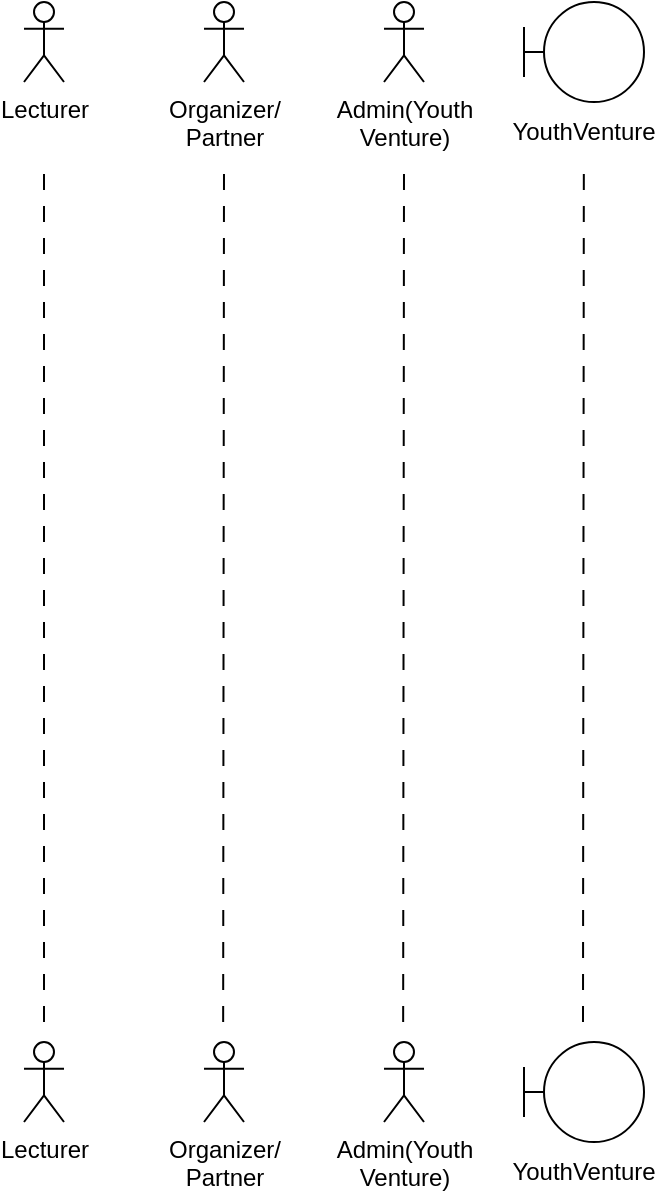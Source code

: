 <mxfile version="22.1.3" type="github">
  <diagram name="Page-1" id="wwDXL9ZGAKbMqEXQXg8f">
    <mxGraphModel dx="472" dy="804" grid="1" gridSize="10" guides="1" tooltips="1" connect="1" arrows="1" fold="1" page="1" pageScale="1" pageWidth="850" pageHeight="1100" math="0" shadow="0">
      <root>
        <mxCell id="0" />
        <mxCell id="1" parent="0" />
        <mxCell id="vezCgIkYZHL1R31hKO3_-3" value="Lecturer" style="shape=umlActor;verticalLabelPosition=bottom;verticalAlign=top;html=1;" vertex="1" parent="1">
          <mxGeometry x="40" y="80" width="20" height="40" as="geometry" />
        </mxCell>
        <mxCell id="vezCgIkYZHL1R31hKO3_-4" value="Organizer/&lt;br&gt;Partner" style="shape=umlActor;verticalLabelPosition=bottom;verticalAlign=top;html=1;" vertex="1" parent="1">
          <mxGeometry x="130" y="80" width="20" height="40" as="geometry" />
        </mxCell>
        <mxCell id="vezCgIkYZHL1R31hKO3_-5" value="Admin(Youth&lt;br&gt;Venture)" style="shape=umlActor;verticalLabelPosition=bottom;verticalAlign=top;html=1;" vertex="1" parent="1">
          <mxGeometry x="220" y="80" width="20" height="40" as="geometry" />
        </mxCell>
        <mxCell id="vezCgIkYZHL1R31hKO3_-8" value="Lecturer" style="shape=umlActor;verticalLabelPosition=bottom;verticalAlign=top;html=1;" vertex="1" parent="1">
          <mxGeometry x="40" y="600" width="20" height="40" as="geometry" />
        </mxCell>
        <mxCell id="vezCgIkYZHL1R31hKO3_-9" value="" style="endArrow=none;dashed=1;html=1;rounded=0;strokeWidth=1;dashPattern=8 8;" edge="1" parent="1">
          <mxGeometry width="50" height="50" relative="1" as="geometry">
            <mxPoint x="50" y="590" as="sourcePoint" />
            <mxPoint x="50" y="160" as="targetPoint" />
          </mxGeometry>
        </mxCell>
        <mxCell id="vezCgIkYZHL1R31hKO3_-10" value="Organizer/&lt;br&gt;Partner" style="shape=umlActor;verticalLabelPosition=bottom;verticalAlign=top;html=1;" vertex="1" parent="1">
          <mxGeometry x="130" y="600" width="20" height="40" as="geometry" />
        </mxCell>
        <mxCell id="vezCgIkYZHL1R31hKO3_-11" value="Admin(Youth&lt;br&gt;Venture)" style="shape=umlActor;verticalLabelPosition=bottom;verticalAlign=top;html=1;" vertex="1" parent="1">
          <mxGeometry x="220" y="600" width="20" height="40" as="geometry" />
        </mxCell>
        <mxCell id="vezCgIkYZHL1R31hKO3_-12" value="" style="endArrow=none;dashed=1;html=1;rounded=0;strokeWidth=1;dashPattern=8 8;" edge="1" parent="1">
          <mxGeometry width="50" height="50" relative="1" as="geometry">
            <mxPoint x="139.58" y="590" as="sourcePoint" />
            <mxPoint x="140" y="160" as="targetPoint" />
          </mxGeometry>
        </mxCell>
        <mxCell id="vezCgIkYZHL1R31hKO3_-13" value="" style="endArrow=none;dashed=1;html=1;rounded=0;strokeWidth=1;dashPattern=8 8;" edge="1" parent="1">
          <mxGeometry width="50" height="50" relative="1" as="geometry">
            <mxPoint x="229.58" y="590" as="sourcePoint" />
            <mxPoint x="230" y="160" as="targetPoint" />
          </mxGeometry>
        </mxCell>
        <mxCell id="vezCgIkYZHL1R31hKO3_-19" value="" style="endArrow=none;dashed=1;html=1;rounded=0;strokeWidth=1;dashPattern=8 8;" edge="1" parent="1">
          <mxGeometry width="50" height="50" relative="1" as="geometry">
            <mxPoint x="319.5" y="590" as="sourcePoint" />
            <mxPoint x="319.92" y="160" as="targetPoint" />
          </mxGeometry>
        </mxCell>
        <mxCell id="vezCgIkYZHL1R31hKO3_-20" value="" style="group" vertex="1" connectable="0" parent="1">
          <mxGeometry x="290" y="80" width="60" height="80" as="geometry" />
        </mxCell>
        <mxCell id="vezCgIkYZHL1R31hKO3_-16" value="" style="shape=umlBoundary;whiteSpace=wrap;html=1;" vertex="1" parent="vezCgIkYZHL1R31hKO3_-20">
          <mxGeometry width="60" height="50" as="geometry" />
        </mxCell>
        <mxCell id="vezCgIkYZHL1R31hKO3_-18" value="YouthVenture" style="text;html=1;strokeColor=none;fillColor=none;align=center;verticalAlign=middle;whiteSpace=wrap;rounded=0;" vertex="1" parent="vezCgIkYZHL1R31hKO3_-20">
          <mxGeometry y="50" width="60" height="30" as="geometry" />
        </mxCell>
        <mxCell id="vezCgIkYZHL1R31hKO3_-21" value="" style="group" vertex="1" connectable="0" parent="1">
          <mxGeometry x="290" y="600" width="60" height="80" as="geometry" />
        </mxCell>
        <mxCell id="vezCgIkYZHL1R31hKO3_-22" value="" style="shape=umlBoundary;whiteSpace=wrap;html=1;" vertex="1" parent="vezCgIkYZHL1R31hKO3_-21">
          <mxGeometry width="60" height="50" as="geometry" />
        </mxCell>
        <mxCell id="vezCgIkYZHL1R31hKO3_-23" value="YouthVenture" style="text;html=1;strokeColor=none;fillColor=none;align=center;verticalAlign=middle;whiteSpace=wrap;rounded=0;" vertex="1" parent="vezCgIkYZHL1R31hKO3_-21">
          <mxGeometry y="50" width="60" height="30" as="geometry" />
        </mxCell>
      </root>
    </mxGraphModel>
  </diagram>
</mxfile>
